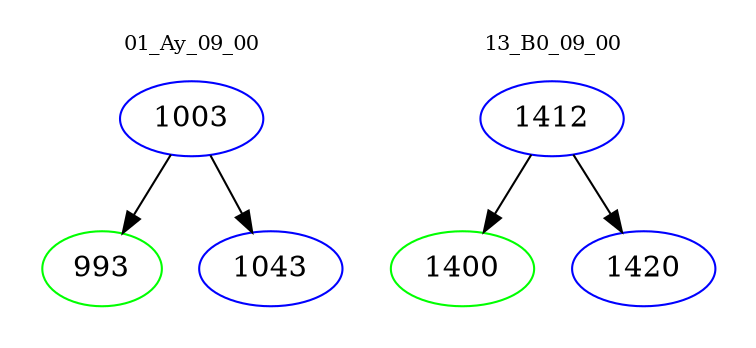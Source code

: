 digraph{
subgraph cluster_0 {
color = white
label = "01_Ay_09_00";
fontsize=10;
T0_1003 [label="1003", color="blue"]
T0_1003 -> T0_993 [color="black"]
T0_993 [label="993", color="green"]
T0_1003 -> T0_1043 [color="black"]
T0_1043 [label="1043", color="blue"]
}
subgraph cluster_1 {
color = white
label = "13_B0_09_00";
fontsize=10;
T1_1412 [label="1412", color="blue"]
T1_1412 -> T1_1400 [color="black"]
T1_1400 [label="1400", color="green"]
T1_1412 -> T1_1420 [color="black"]
T1_1420 [label="1420", color="blue"]
}
}
